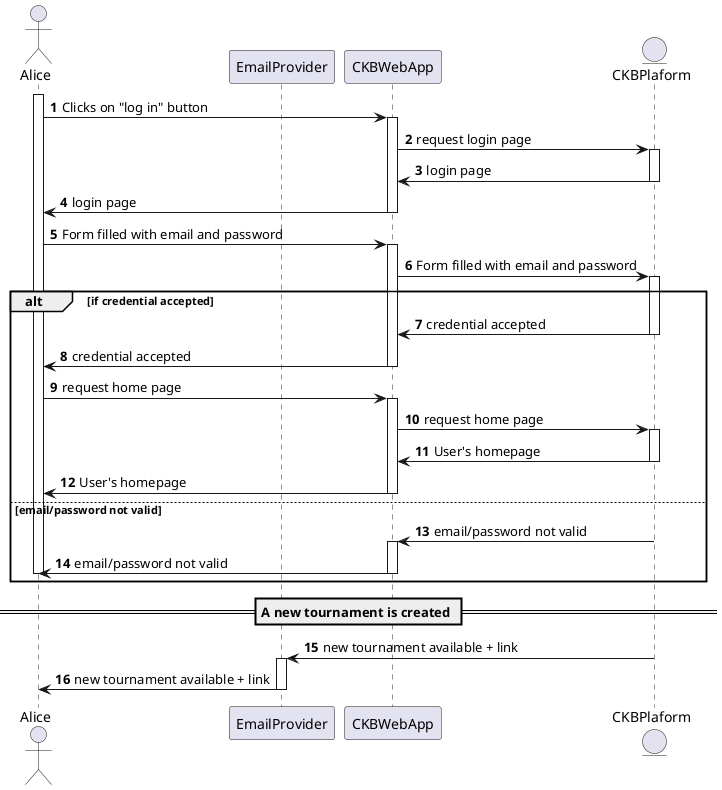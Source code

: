 @startuml

autonumber

actor Alice
participant EmailProvider as Email
participant CKBWebApp as App
entity CKBPlaform as Platform

activate Alice
Alice -> App: Clicks on "log in" button
activate App
App -> Platform: request login page
activate Platform
Platform -> App: login page
deactivate Platform
App -> Alice: login page
deactivate App
Alice -> App: Form filled with email and password
activate App
App -> Platform: Form filled with email and password
activate Platform

alt if credential accepted
    Platform -> App: credential accepted
    deactivate Platform
    App -> Alice: credential accepted
    deactivate App
    Alice -> App: request home page
    activate App
    App -> Platform: request home page
    activate Platform
    Platform -> App: User's homepage
    deactivate Platform
    App -> Alice: User's homepage
    deactivate App
else email/password not valid
    Platform -> App: email/password not valid
    deactivate Platform
    activate App
    App -> Alice: email/password not valid
    deactivate App
    deactivate Alice
end





== A new tournament is created ==
Platform -> Email: new tournament available + link
activate Email
Email -> Alice: new tournament available + link
deactivate Email

@enduml